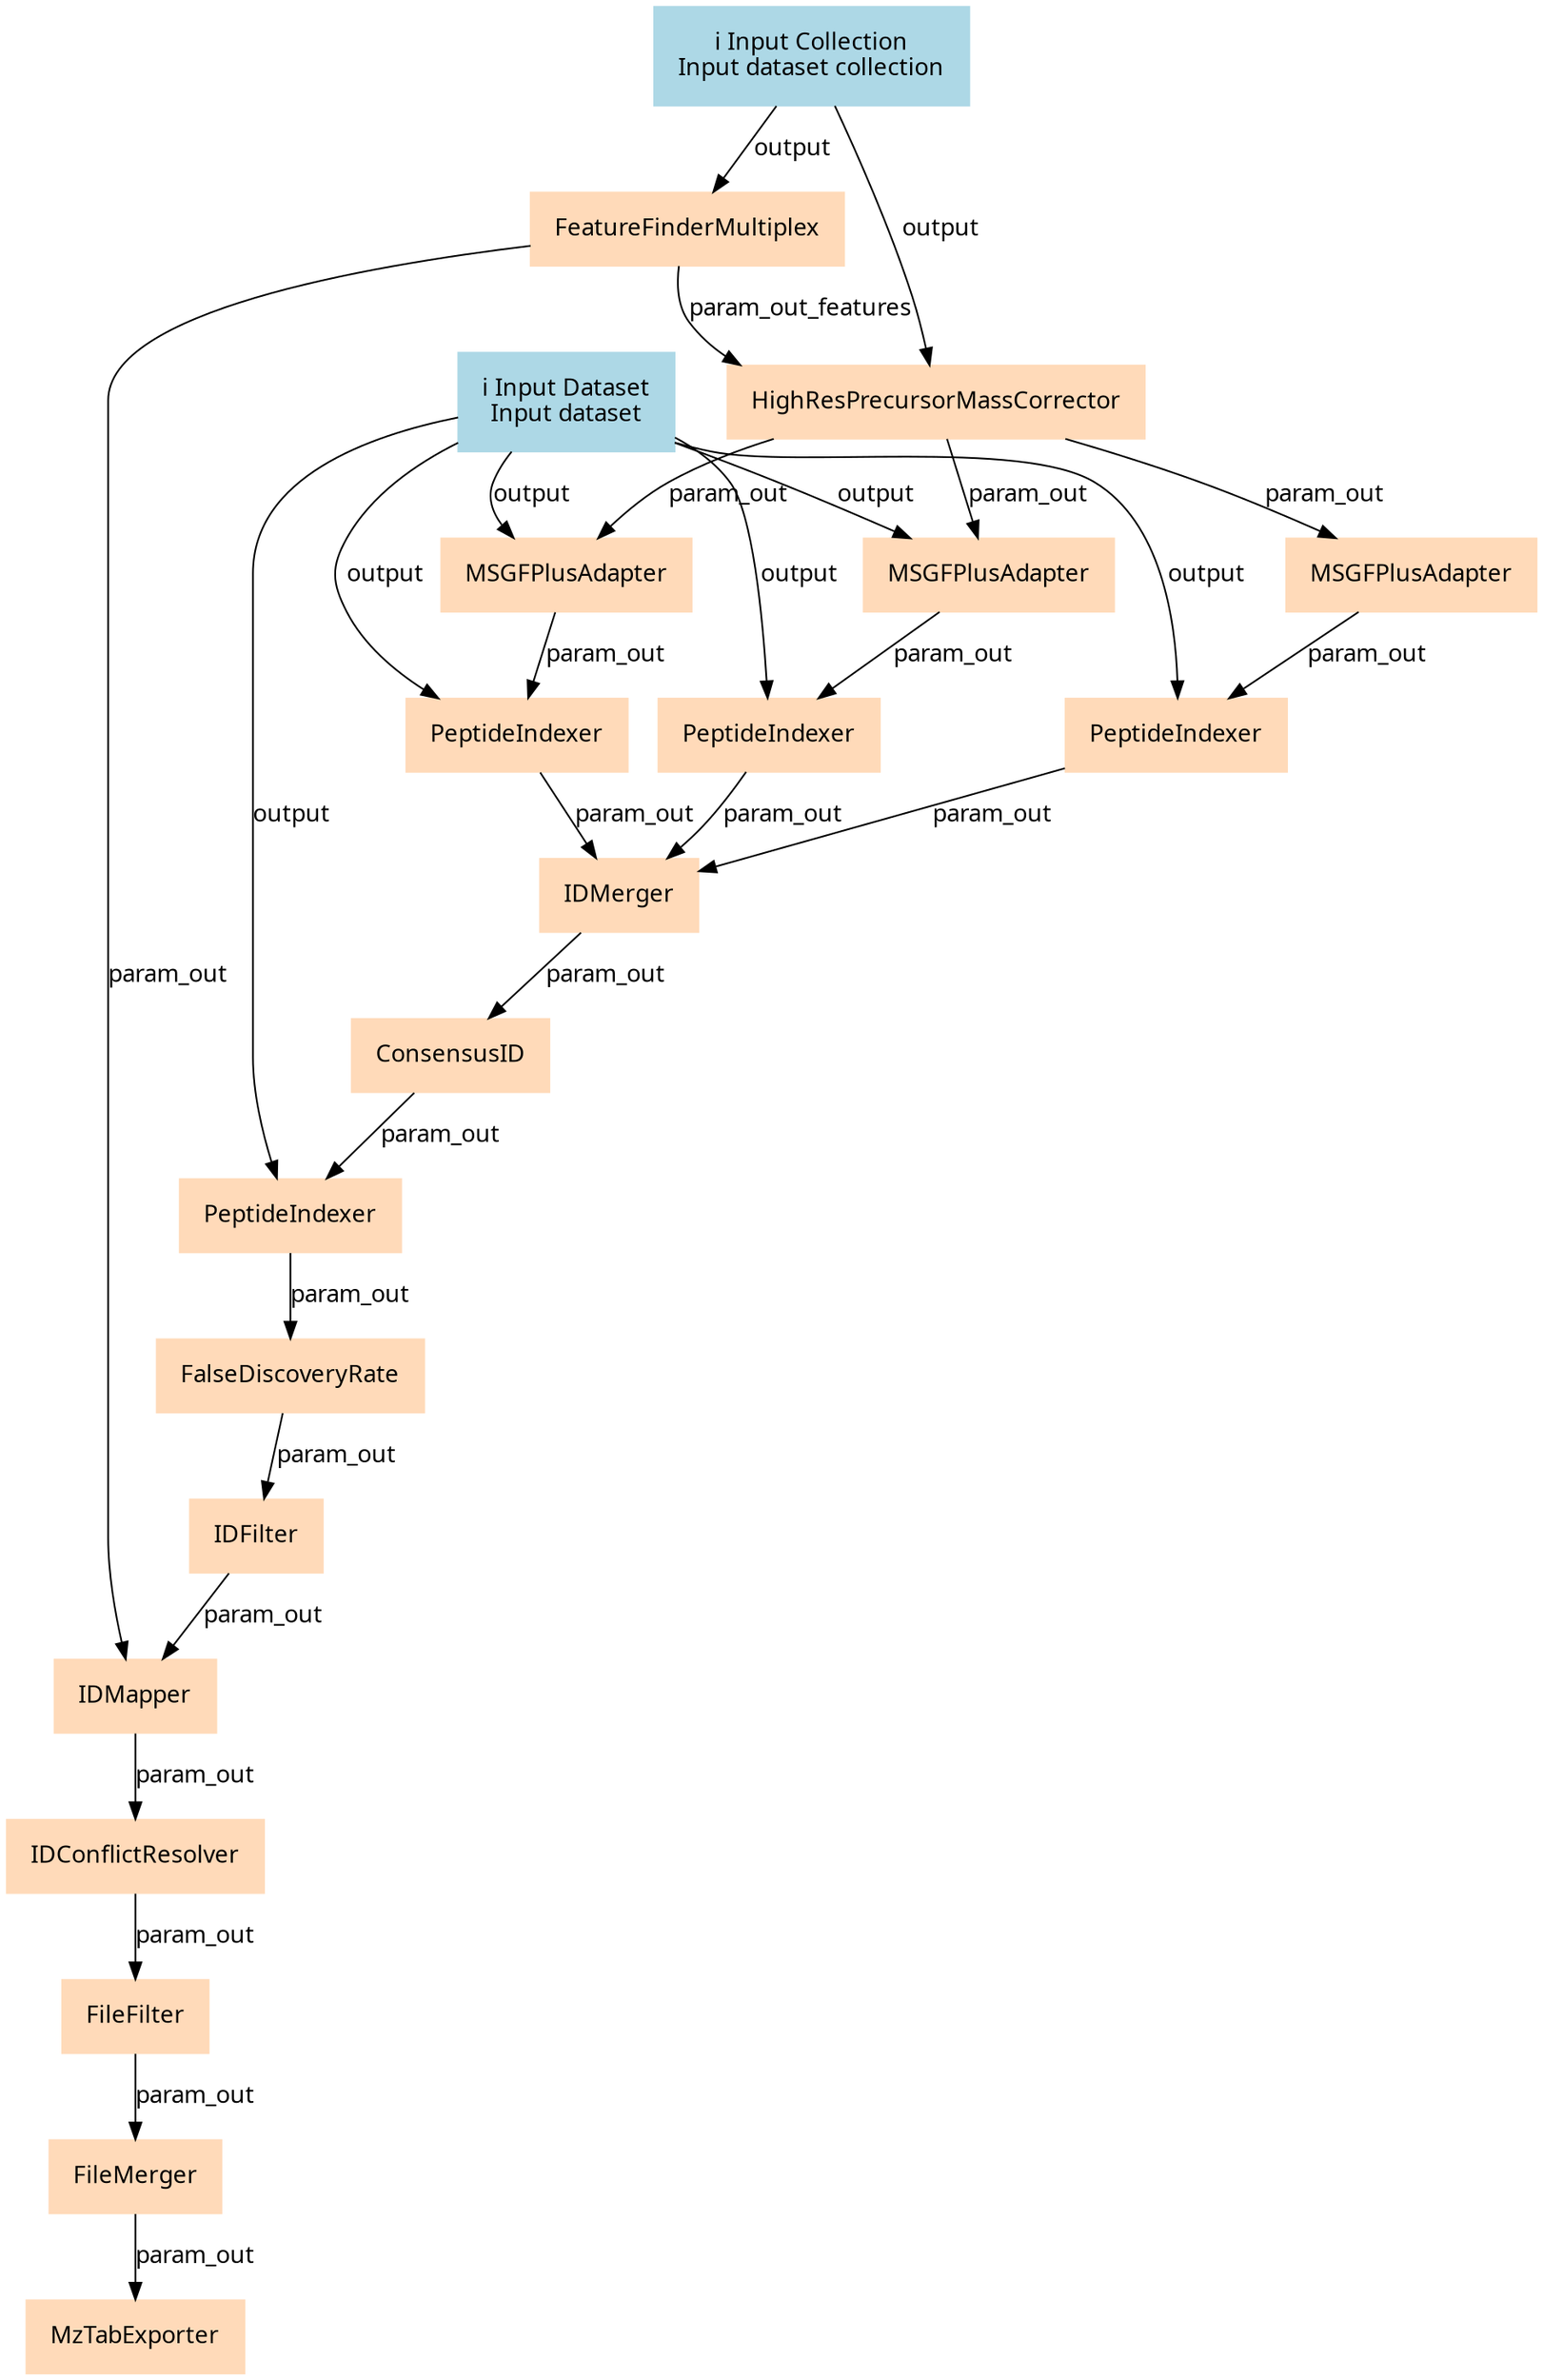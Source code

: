 digraph main {
  node [fontname="Atkinson Hyperlegible", shape=box, color=white,style=filled,color=peachpuff,margin="0.2,0.2"];
  edge [fontname="Atkinson Hyperlegible"];
  0[color=lightblue,label="ℹ️ Input Collection\nInput dataset collection"]
  1[color=lightblue,label="ℹ️ Input Dataset\nInput dataset"]
  2[label="FeatureFinderMultiplex"]
  0 -> 2 [label="output"]
  3[label="HighResPrecursorMassCorrector"]
  2 -> 3 [label="param_out_features"]
  0 -> 3 [label="output"]
  4[label="MSGFPlusAdapter"]
  1 -> 4 [label="output"]
  3 -> 4 [label="param_out"]
  5[label="MSGFPlusAdapter"]
  1 -> 5 [label="output"]
  3 -> 5 [label="param_out"]
  6[label="MSGFPlusAdapter"]
  3 -> 6 [label="param_out"]
  7[label="PeptideIndexer"]
  1 -> 7 [label="output"]
  4 -> 7 [label="param_out"]
  8[label="PeptideIndexer"]
  1 -> 8 [label="output"]
  5 -> 8 [label="param_out"]
  9[label="PeptideIndexer"]
  1 -> 9 [label="output"]
  6 -> 9 [label="param_out"]
  10[label="IDMerger"]
  7 -> 10 [label="param_out"]
  8 -> 10 [label="param_out"]
  9 -> 10 [label="param_out"]
  11[label="ConsensusID"]
  10 -> 11 [label="param_out"]
  12[label="PeptideIndexer"]
  1 -> 12 [label="output"]
  11 -> 12 [label="param_out"]
  13[label="FalseDiscoveryRate"]
  12 -> 13 [label="param_out"]
  14[label="IDFilter"]
  13 -> 14 [label="param_out"]
  15[label="IDMapper"]
  14 -> 15 [label="param_out"]
  2 -> 15 [label="param_out"]
  16[label="IDConflictResolver"]
  15 -> 16 [label="param_out"]
  17[label="FileFilter"]
  16 -> 17 [label="param_out"]
  18[label="FileMerger"]
  17 -> 18 [label="param_out"]
  19[label="MzTabExporter"]
  18 -> 19 [label="param_out"]
}